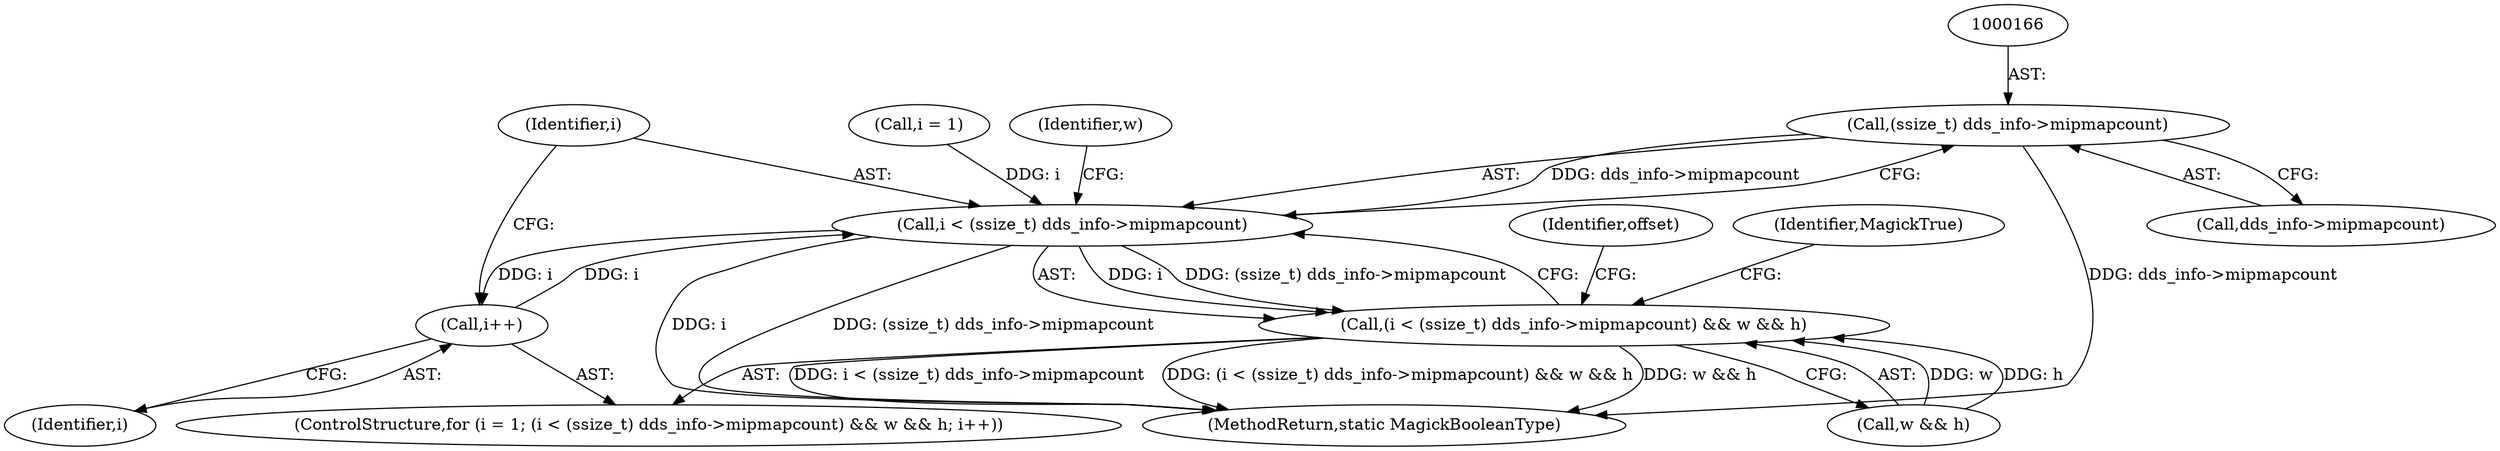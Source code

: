 digraph "0_ImageMagick_9b428b7af688fe319320aed15f2b94281d1e37b4@pointer" {
"1000165" [label="(Call,(ssize_t) dds_info->mipmapcount)"];
"1000163" [label="(Call,i < (ssize_t) dds_info->mipmapcount)"];
"1000162" [label="(Call,(i < (ssize_t) dds_info->mipmapcount) && w && h)"];
"1000173" [label="(Call,i++)"];
"1000159" [label="(Call,i = 1)"];
"1000165" [label="(Call,(ssize_t) dds_info->mipmapcount)"];
"1000158" [label="(ControlStructure,for (i = 1; (i < (ssize_t) dds_info->mipmapcount) && w && h; i++))"];
"1000177" [label="(Identifier,offset)"];
"1000162" [label="(Call,(i < (ssize_t) dds_info->mipmapcount) && w && h)"];
"1000171" [label="(Identifier,w)"];
"1000174" [label="(Identifier,i)"];
"1000164" [label="(Identifier,i)"];
"1000210" [label="(Identifier,MagickTrue)"];
"1000170" [label="(Call,w && h)"];
"1000173" [label="(Call,i++)"];
"1000163" [label="(Call,i < (ssize_t) dds_info->mipmapcount)"];
"1000167" [label="(Call,dds_info->mipmapcount)"];
"1000211" [label="(MethodReturn,static MagickBooleanType)"];
"1000165" -> "1000163"  [label="AST: "];
"1000165" -> "1000167"  [label="CFG: "];
"1000166" -> "1000165"  [label="AST: "];
"1000167" -> "1000165"  [label="AST: "];
"1000163" -> "1000165"  [label="CFG: "];
"1000165" -> "1000211"  [label="DDG: dds_info->mipmapcount"];
"1000165" -> "1000163"  [label="DDG: dds_info->mipmapcount"];
"1000163" -> "1000162"  [label="AST: "];
"1000164" -> "1000163"  [label="AST: "];
"1000171" -> "1000163"  [label="CFG: "];
"1000162" -> "1000163"  [label="CFG: "];
"1000163" -> "1000211"  [label="DDG: i"];
"1000163" -> "1000211"  [label="DDG: (ssize_t) dds_info->mipmapcount"];
"1000163" -> "1000162"  [label="DDG: i"];
"1000163" -> "1000162"  [label="DDG: (ssize_t) dds_info->mipmapcount"];
"1000159" -> "1000163"  [label="DDG: i"];
"1000173" -> "1000163"  [label="DDG: i"];
"1000163" -> "1000173"  [label="DDG: i"];
"1000162" -> "1000158"  [label="AST: "];
"1000162" -> "1000170"  [label="CFG: "];
"1000170" -> "1000162"  [label="AST: "];
"1000177" -> "1000162"  [label="CFG: "];
"1000210" -> "1000162"  [label="CFG: "];
"1000162" -> "1000211"  [label="DDG: w && h"];
"1000162" -> "1000211"  [label="DDG: i < (ssize_t) dds_info->mipmapcount"];
"1000162" -> "1000211"  [label="DDG: (i < (ssize_t) dds_info->mipmapcount) && w && h"];
"1000170" -> "1000162"  [label="DDG: w"];
"1000170" -> "1000162"  [label="DDG: h"];
"1000173" -> "1000158"  [label="AST: "];
"1000173" -> "1000174"  [label="CFG: "];
"1000174" -> "1000173"  [label="AST: "];
"1000164" -> "1000173"  [label="CFG: "];
}
